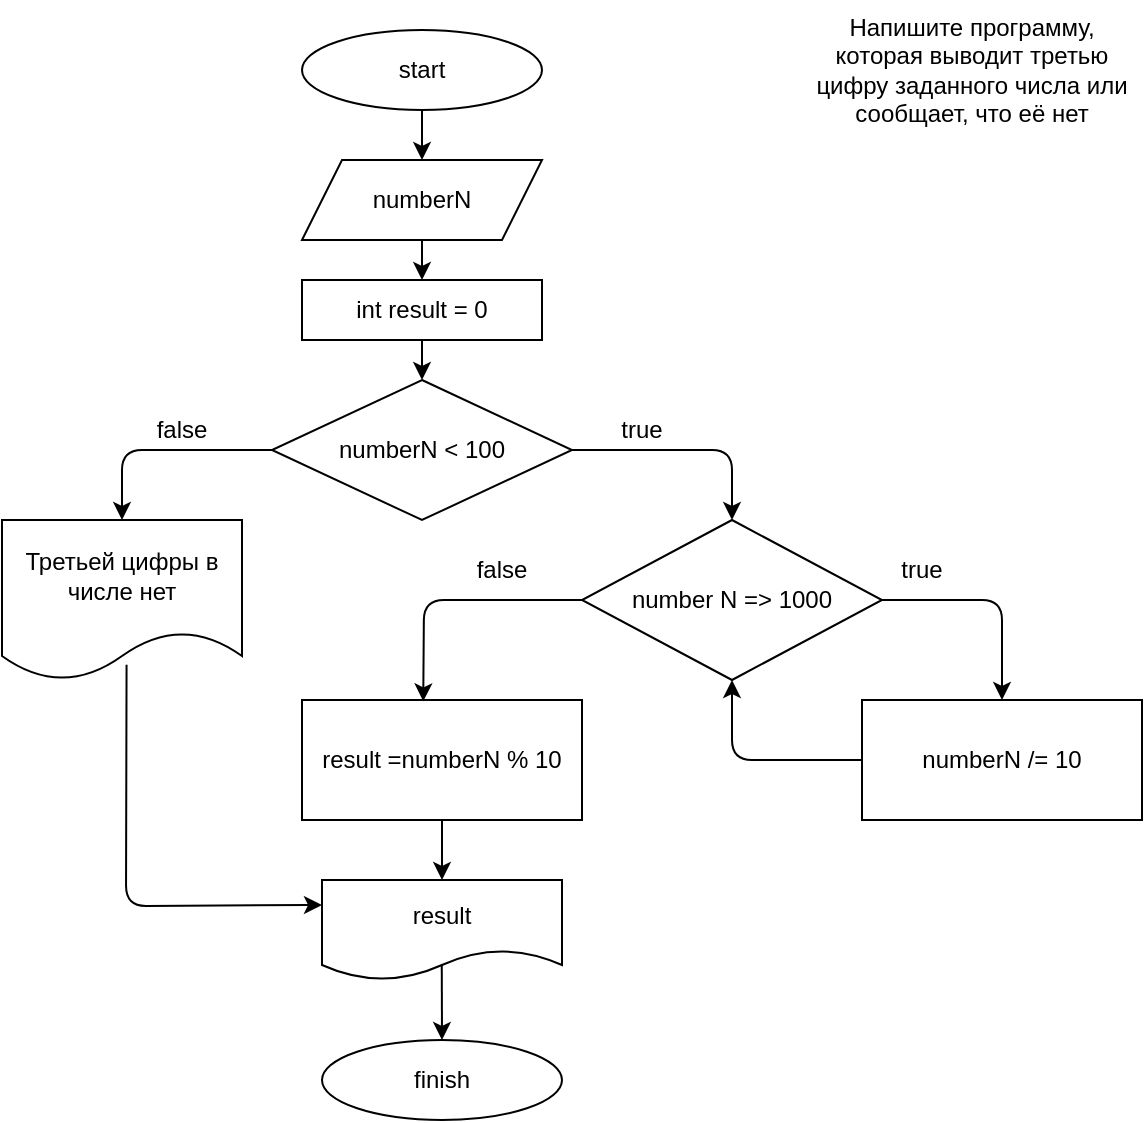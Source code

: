 <mxfile>
    <diagram id="bFNkcTnpAr6IpuwrVYs6" name="Страница 1">
        <mxGraphModel dx="798" dy="288" grid="1" gridSize="10" guides="1" tooltips="1" connect="1" arrows="1" fold="1" page="1" pageScale="1" pageWidth="827" pageHeight="1169" background="#ffffff" math="0" shadow="0">
            <root>
                <mxCell id="0"/>
                <mxCell id="1" parent="0"/>
                <mxCell id="2" value="Напишите программу, которая выводит третью цифру заданного числа или сообщает, что её нет" style="text;html=1;strokeColor=none;fillColor=none;align=center;verticalAlign=middle;whiteSpace=wrap;rounded=0;" parent="1" vertex="1">
                    <mxGeometry x="480" y="10" width="170" height="70" as="geometry"/>
                </mxCell>
                <mxCell id="3" value="start" style="ellipse;whiteSpace=wrap;html=1;" parent="1" vertex="1">
                    <mxGeometry x="230" y="25" width="120" height="40" as="geometry"/>
                </mxCell>
                <mxCell id="4" value="numberN" style="shape=parallelogram;perimeter=parallelogramPerimeter;whiteSpace=wrap;html=1;fixedSize=1;" parent="1" vertex="1">
                    <mxGeometry x="230" y="90" width="120" height="40" as="geometry"/>
                </mxCell>
                <mxCell id="5" value="int result = 0" style="rounded=0;whiteSpace=wrap;html=1;" parent="1" vertex="1">
                    <mxGeometry x="230" y="150" width="120" height="30" as="geometry"/>
                </mxCell>
                <mxCell id="6" value="numberN &amp;lt; 100" style="rhombus;whiteSpace=wrap;html=1;" parent="1" vertex="1">
                    <mxGeometry x="215" y="200" width="150" height="70" as="geometry"/>
                </mxCell>
                <mxCell id="7" value="Третьей цифры в числе нет" style="shape=document;whiteSpace=wrap;html=1;boundedLbl=1;" parent="1" vertex="1">
                    <mxGeometry x="80" y="270" width="120" height="80" as="geometry"/>
                </mxCell>
                <mxCell id="9" value="number N =&amp;gt; 1000" style="rhombus;whiteSpace=wrap;html=1;" parent="1" vertex="1">
                    <mxGeometry x="370" y="270" width="150" height="80" as="geometry"/>
                </mxCell>
                <mxCell id="10" value="result =numberN % 10" style="rounded=0;whiteSpace=wrap;html=1;" parent="1" vertex="1">
                    <mxGeometry x="230" y="360" width="140" height="60" as="geometry"/>
                </mxCell>
                <mxCell id="11" value="numberN /= 10" style="rounded=0;whiteSpace=wrap;html=1;" parent="1" vertex="1">
                    <mxGeometry x="510" y="360" width="140" height="60" as="geometry"/>
                </mxCell>
                <mxCell id="12" value="result" style="shape=document;whiteSpace=wrap;html=1;boundedLbl=1;" parent="1" vertex="1">
                    <mxGeometry x="240" y="450" width="120" height="50" as="geometry"/>
                </mxCell>
                <mxCell id="13" value="finish" style="ellipse;whiteSpace=wrap;html=1;" parent="1" vertex="1">
                    <mxGeometry x="240" y="530" width="120" height="40" as="geometry"/>
                </mxCell>
                <mxCell id="14" value="" style="endArrow=classic;html=1;entryX=0.5;entryY=0;entryDx=0;entryDy=0;exitX=0.5;exitY=1;exitDx=0;exitDy=0;" parent="1" source="3" target="4" edge="1">
                    <mxGeometry width="50" height="50" relative="1" as="geometry">
                        <mxPoint x="380" y="270" as="sourcePoint"/>
                        <mxPoint x="430" y="220" as="targetPoint"/>
                    </mxGeometry>
                </mxCell>
                <mxCell id="15" value="" style="endArrow=classic;html=1;entryX=0.5;entryY=0;entryDx=0;entryDy=0;exitX=0.5;exitY=1;exitDx=0;exitDy=0;" parent="1" source="4" target="5" edge="1">
                    <mxGeometry width="50" height="50" relative="1" as="geometry">
                        <mxPoint x="380" y="270" as="sourcePoint"/>
                        <mxPoint x="430" y="220" as="targetPoint"/>
                    </mxGeometry>
                </mxCell>
                <mxCell id="16" value="" style="endArrow=classic;html=1;entryX=0.5;entryY=0;entryDx=0;entryDy=0;exitX=0.5;exitY=1;exitDx=0;exitDy=0;" parent="1" source="5" target="6" edge="1">
                    <mxGeometry width="50" height="50" relative="1" as="geometry">
                        <mxPoint x="380" y="270" as="sourcePoint"/>
                        <mxPoint x="430" y="220" as="targetPoint"/>
                    </mxGeometry>
                </mxCell>
                <mxCell id="17" value="" style="endArrow=classic;html=1;entryX=0.5;entryY=0;entryDx=0;entryDy=0;exitX=0;exitY=0.5;exitDx=0;exitDy=0;" parent="1" source="6" target="7" edge="1">
                    <mxGeometry width="50" height="50" relative="1" as="geometry">
                        <mxPoint x="380" y="270" as="sourcePoint"/>
                        <mxPoint x="430" y="220" as="targetPoint"/>
                        <Array as="points">
                            <mxPoint x="140" y="235"/>
                        </Array>
                    </mxGeometry>
                </mxCell>
                <mxCell id="18" value="" style="endArrow=classic;html=1;entryX=0.5;entryY=0;entryDx=0;entryDy=0;exitX=1;exitY=0.5;exitDx=0;exitDy=0;" parent="1" source="6" target="9" edge="1">
                    <mxGeometry width="50" height="50" relative="1" as="geometry">
                        <mxPoint x="380" y="270" as="sourcePoint"/>
                        <mxPoint x="430" y="220" as="targetPoint"/>
                        <Array as="points">
                            <mxPoint x="445" y="235"/>
                        </Array>
                    </mxGeometry>
                </mxCell>
                <mxCell id="19" value="" style="endArrow=classic;html=1;entryX=0.5;entryY=0;entryDx=0;entryDy=0;exitX=1;exitY=0.5;exitDx=0;exitDy=0;" parent="1" source="9" target="11" edge="1">
                    <mxGeometry width="50" height="50" relative="1" as="geometry">
                        <mxPoint x="380" y="270" as="sourcePoint"/>
                        <mxPoint x="430" y="220" as="targetPoint"/>
                        <Array as="points">
                            <mxPoint x="580" y="310"/>
                        </Array>
                    </mxGeometry>
                </mxCell>
                <mxCell id="20" value="" style="endArrow=classic;html=1;entryX=0.433;entryY=0.011;entryDx=0;entryDy=0;entryPerimeter=0;exitX=0;exitY=0.5;exitDx=0;exitDy=0;" parent="1" source="9" target="10" edge="1">
                    <mxGeometry width="50" height="50" relative="1" as="geometry">
                        <mxPoint x="380" y="270" as="sourcePoint"/>
                        <mxPoint x="430" y="220" as="targetPoint"/>
                        <Array as="points">
                            <mxPoint x="291" y="310"/>
                        </Array>
                    </mxGeometry>
                </mxCell>
                <mxCell id="21" value="" style="endArrow=classic;html=1;entryX=0.5;entryY=0;entryDx=0;entryDy=0;exitX=0.5;exitY=1;exitDx=0;exitDy=0;" parent="1" source="10" target="12" edge="1">
                    <mxGeometry width="50" height="50" relative="1" as="geometry">
                        <mxPoint x="380" y="270" as="sourcePoint"/>
                        <mxPoint x="430" y="220" as="targetPoint"/>
                    </mxGeometry>
                </mxCell>
                <mxCell id="22" value="" style="endArrow=classic;html=1;entryX=0.5;entryY=1;entryDx=0;entryDy=0;exitX=0;exitY=0.5;exitDx=0;exitDy=0;" parent="1" source="11" target="9" edge="1">
                    <mxGeometry width="50" height="50" relative="1" as="geometry">
                        <mxPoint x="380" y="270" as="sourcePoint"/>
                        <mxPoint x="430" y="220" as="targetPoint"/>
                        <Array as="points">
                            <mxPoint x="445" y="390"/>
                        </Array>
                    </mxGeometry>
                </mxCell>
                <mxCell id="23" value="" style="endArrow=classic;html=1;entryX=0;entryY=0.25;entryDx=0;entryDy=0;exitX=0.519;exitY=0.904;exitDx=0;exitDy=0;exitPerimeter=0;" parent="1" source="7" target="12" edge="1">
                    <mxGeometry width="50" height="50" relative="1" as="geometry">
                        <mxPoint x="380" y="270" as="sourcePoint"/>
                        <mxPoint x="430" y="220" as="targetPoint"/>
                        <Array as="points">
                            <mxPoint x="142" y="463"/>
                        </Array>
                    </mxGeometry>
                </mxCell>
                <mxCell id="24" value="" style="endArrow=classic;html=1;entryX=0.5;entryY=0;entryDx=0;entryDy=0;exitX=0.499;exitY=0.847;exitDx=0;exitDy=0;exitPerimeter=0;" parent="1" source="12" target="13" edge="1">
                    <mxGeometry width="50" height="50" relative="1" as="geometry">
                        <mxPoint x="380" y="430" as="sourcePoint"/>
                        <mxPoint x="430" y="380" as="targetPoint"/>
                    </mxGeometry>
                </mxCell>
                <mxCell id="25" value="true" style="text;html=1;strokeColor=none;fillColor=none;align=center;verticalAlign=middle;whiteSpace=wrap;rounded=0;" parent="1" vertex="1">
                    <mxGeometry x="370" y="210" width="60" height="30" as="geometry"/>
                </mxCell>
                <mxCell id="27" value="true" style="text;html=1;strokeColor=none;fillColor=none;align=center;verticalAlign=middle;whiteSpace=wrap;rounded=0;" parent="1" vertex="1">
                    <mxGeometry x="510" y="280" width="60" height="30" as="geometry"/>
                </mxCell>
                <mxCell id="28" value="false" style="text;html=1;strokeColor=none;fillColor=none;align=center;verticalAlign=middle;whiteSpace=wrap;rounded=0;" parent="1" vertex="1">
                    <mxGeometry x="140" y="210" width="60" height="30" as="geometry"/>
                </mxCell>
                <mxCell id="29" value="false" style="text;html=1;strokeColor=none;fillColor=none;align=center;verticalAlign=middle;whiteSpace=wrap;rounded=0;" parent="1" vertex="1">
                    <mxGeometry x="300" y="280" width="60" height="30" as="geometry"/>
                </mxCell>
            </root>
        </mxGraphModel>
    </diagram>
</mxfile>
